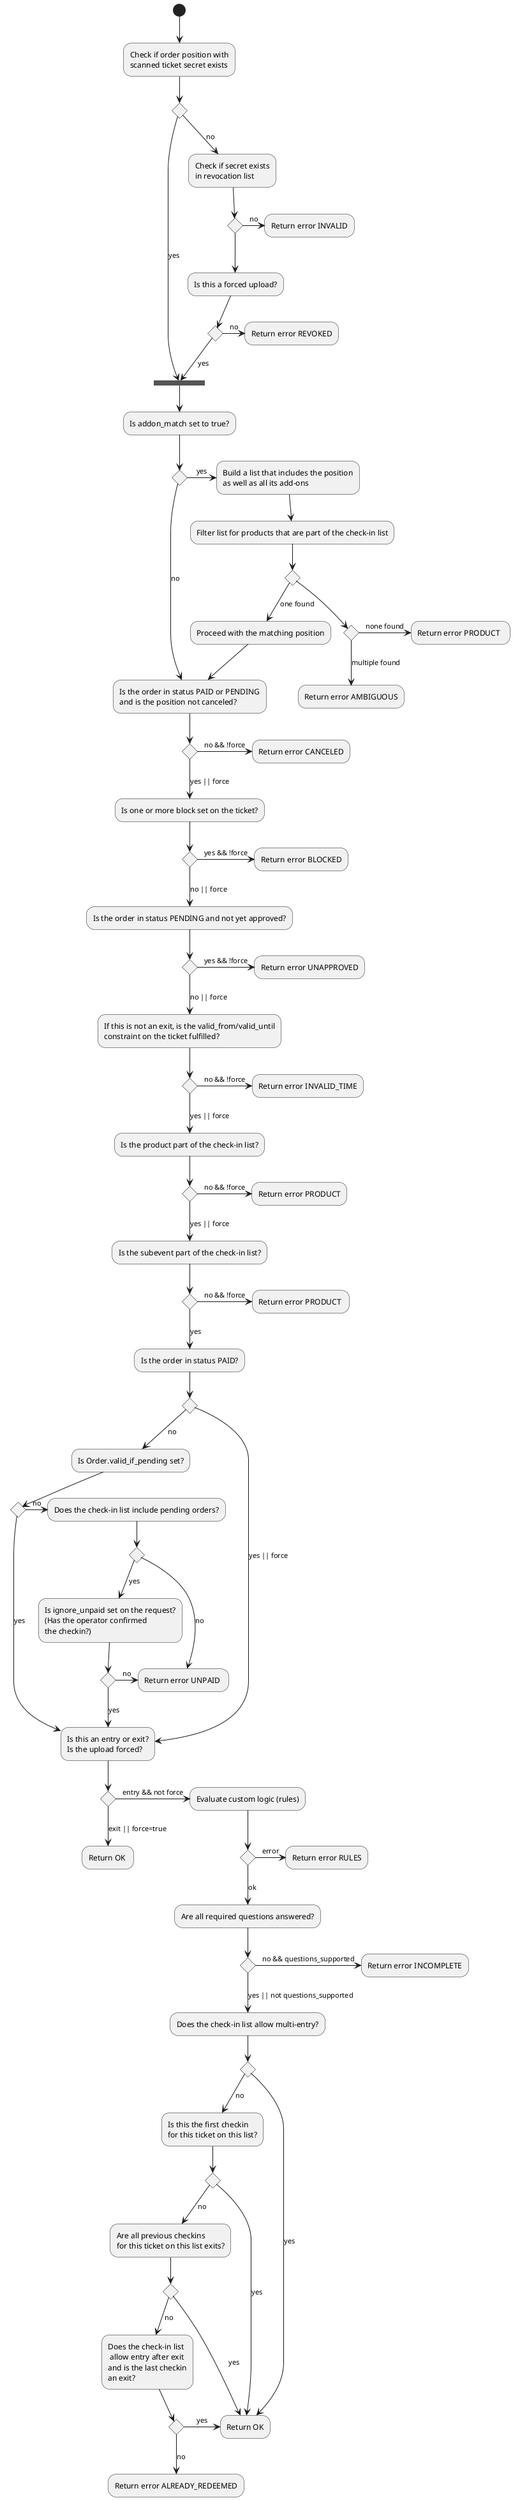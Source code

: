 @startuml

(*) --> "Check if order position with\nscanned ticket secret exists"
--> if "" then
    -down->[yes] ===CHECK===
else
    -->[no] "Check if secret exists\nin revocation list"
    --> if "" then
        --> "Is this a forced upload?"
        --> if "" then
            -->[yes] ===CHECK===
        else
            -right->[no] "Return error REVOKED"
        endif
    else
        -right->[no] "Return error INVALID"
    endif

endif


===CHECK=== -down-> "Is addon_match set to true?"
--> if "" then
    -down->[no] "Is the order in status PAID or PENDING\nand is the position not canceled?"
else
    -right->[yes] "Build a list that includes the position\nas well as all its add-ons"
    -down-> "Filter list for products that are part of the check-in list"
    --> if "" then
        -down->[one found] Proceed with the matching position
        --> "Is the order in status PAID or PENDING\nand is the position not canceled?"
    else
        --> if "" then
            -right->[none found] "Return error PRODUCT  "
        else
            -down->[multiple found] Return error AMBIGUOUS
        endif
    endif
endif

"Is the order in status PAID or PENDING\nand is the position not canceled?" --> if "" then
    -right->[no && !force] "Return error CANCELED"
else
    -down->[yes || force] "Is one or more block set on the ticket?"
    --> if "" then
        -right->[yes && !force] "Return error BLOCKED"
    else
        -down->[no || force] "Is the order in status PENDING and not yet approved?"
        --> if "" then
            -right->[yes && !force] "Return error UNAPPROVED"
        else
            -down->[no || force] "If this is not an exit, is the valid_from/valid_until\nconstraint on the ticket fulfilled?"
            --> if "" then
                -right->[no && !force] "Return error INVALID_TIME"
            else
                -down->[yes || force] "Is the product part of the check-in list?"
                --> if "" then
                    -right->[no && !force] "Return error PRODUCT"
                else
                    -down->[yes || force] "Is the subevent part of the check-in list?"
                    --> if "" then
                        -right->[no && !force] "Return error PRODUCT "
                    else
                        -down->[yes] "Is the order in status PAID?"
                        --> if "" then
                            -->[no] "Is Order.valid_if_pending set?"
                            --> if "" then
                                -down->[yes] "Is this an entry or exit?\nIs the upload forced?"
                            else
                                -right->[no] "Does the check-in list include pending orders?"
                                --> if "" then
                                    -right->[no] "Return error UNPAID "
                                else
                                    -down->[yes] "Is ignore_unpaid set on the request?\n(Has the operator confirmed\nthe checkin?)"
                                    --> if "" then
                                        -right->[no] "Return error UNPAID "
                                    else
                                        -down->[yes] "Is this an entry or exit?\nIs the upload forced?"
                                    endif
                                endif
                            endif
                        else
                            -down->[yes || force] "Is this an entry or exit?\nIs the upload forced?"
                        endif
                    endif
                endif
            endif
        endif
    endif
endif

"Is this an entry or exit?\nIs the upload forced?" --> if "" then
    -right->[entry && not force] Evaluate custom logic (rules)
    --> if "" then
        -right->[error] "Return error RULES"
    else
        -down->[ok] "Are all required questions answered?"
        --> if "" then
            -right->[no && questions_supported] "Return error INCOMPLETE"
        else
            -down->[yes || not questions_supported] "Does the check-in list allow multi-entry?"
        endif
    endif
else
    -->[exit || force=true] "Return OK "
endif

"Does the check-in list allow multi-entry?" --> if "" then
    -right->[yes] "Return OK"
else
    -down->[no] "Is this the first checkin\nfor this ticket on this list?"
    --> if "" then
        -right->[yes] "Return OK"
    else
        -down->[no] "Are all previous checkins\nfor this ticket on this list exits?"
        --> if "" then
            -right->[yes] "Return OK"
        else
            -down->[no] "Does the check-in list\n allow entry after exit\nand is the last checkin\nan exit?"
            --> if "" then
                -right->[yes] "Return OK"
            else
                -down->[no] "Return error ALREADY_REDEEMED"
            endif
        endif
    endif
endif


@enduml

